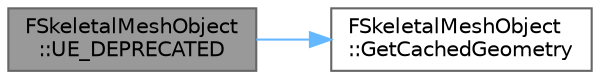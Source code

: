 digraph "FSkeletalMeshObject::UE_DEPRECATED"
{
 // INTERACTIVE_SVG=YES
 // LATEX_PDF_SIZE
  bgcolor="transparent";
  edge [fontname=Helvetica,fontsize=10,labelfontname=Helvetica,labelfontsize=10];
  node [fontname=Helvetica,fontsize=10,shape=box,height=0.2,width=0.4];
  rankdir="LR";
  Node1 [id="Node000001",label="FSkeletalMeshObject\l::UE_DEPRECATED",height=0.2,width=0.4,color="gray40", fillcolor="grey60", style="filled", fontcolor="black",tooltip=" "];
  Node1 -> Node2 [id="edge1_Node000001_Node000002",color="steelblue1",style="solid",tooltip=" "];
  Node2 [id="Node000002",label="FSkeletalMeshObject\l::GetCachedGeometry",height=0.2,width=0.4,color="grey40", fillcolor="white", style="filled",URL="$d3/d11/classFSkeletalMeshObject.html#ab96f0cba30fdebb95350c85925004be0",tooltip="If we are caching geometry deformation through skin-cache/mesh-deformers or other,..."];
}
